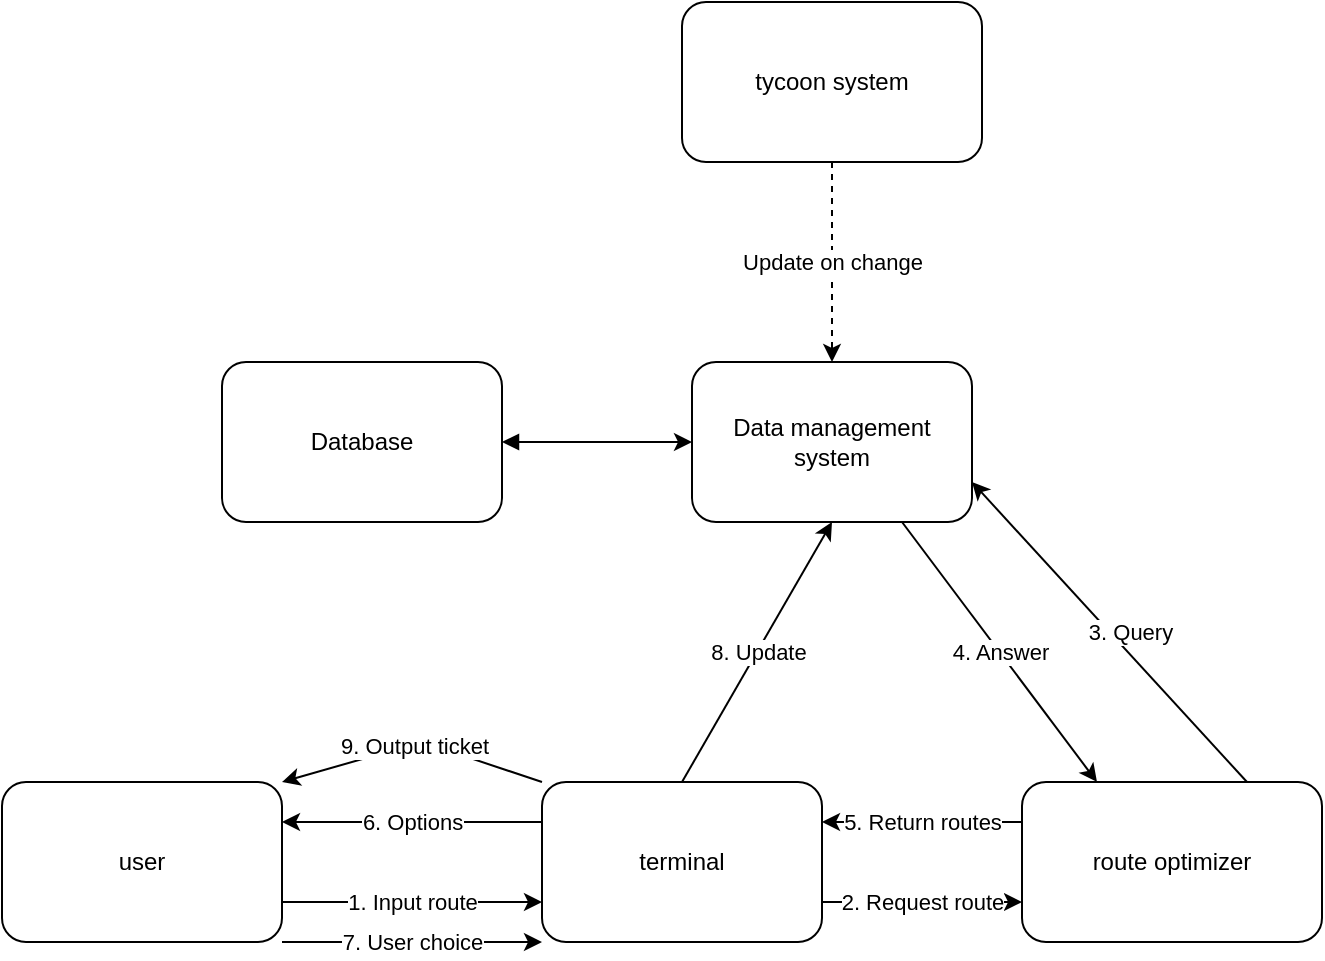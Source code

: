 <mxfile>
    <diagram id="Igzdm2kAWZUtrLHB0b_G" name="Page-1">
        <mxGraphModel dx="716" dy="907" grid="1" gridSize="10" guides="1" tooltips="1" connect="1" arrows="1" fold="1" page="1" pageScale="1" pageWidth="850" pageHeight="1100" math="0" shadow="0">
            <root>
                <mxCell id="0"/>
                <mxCell id="1" parent="0"/>
                <mxCell id="2" value="user" style="rounded=1;whiteSpace=wrap;html=1;" parent="1" vertex="1">
                    <mxGeometry x="100" y="580" width="140" height="80" as="geometry"/>
                </mxCell>
                <mxCell id="3" value="terminal" style="rounded=1;whiteSpace=wrap;html=1;" parent="1" vertex="1">
                    <mxGeometry x="370" y="580" width="140" height="80" as="geometry"/>
                </mxCell>
                <mxCell id="4" value="route optimizer" style="rounded=1;whiteSpace=wrap;html=1;" parent="1" vertex="1">
                    <mxGeometry x="610" y="580" width="150" height="80" as="geometry"/>
                </mxCell>
                <mxCell id="5" value="Data management system" style="rounded=1;whiteSpace=wrap;html=1;" parent="1" vertex="1">
                    <mxGeometry x="445" y="370" width="140" height="80" as="geometry"/>
                </mxCell>
                <mxCell id="6" value="tycoon system" style="rounded=1;whiteSpace=wrap;html=1;" parent="1" vertex="1">
                    <mxGeometry x="440" y="190" width="150" height="80" as="geometry"/>
                </mxCell>
                <mxCell id="7" value="" style="endArrow=classic;html=1;exitX=0.75;exitY=0;exitDx=0;exitDy=0;entryX=1;entryY=0.75;entryDx=0;entryDy=0;" parent="1" source="4" target="5" edge="1">
                    <mxGeometry relative="1" as="geometry">
                        <mxPoint x="715" y="409" as="sourcePoint"/>
                        <mxPoint x="815" y="409" as="targetPoint"/>
                        <Array as="points"/>
                    </mxGeometry>
                </mxCell>
                <mxCell id="8" value="3. Query" style="edgeLabel;resizable=0;html=1;align=center;verticalAlign=middle;rounded=1;" parent="7" connectable="0" vertex="1">
                    <mxGeometry relative="1" as="geometry">
                        <mxPoint x="10" as="offset"/>
                    </mxGeometry>
                </mxCell>
                <mxCell id="9" value="" style="endArrow=classic;html=1;exitX=0.5;exitY=0;exitDx=0;exitDy=0;entryX=0.5;entryY=1;entryDx=0;entryDy=0;" parent="1" source="3" target="5" edge="1">
                    <mxGeometry relative="1" as="geometry">
                        <mxPoint x="425" y="379" as="sourcePoint"/>
                        <mxPoint x="525" y="379" as="targetPoint"/>
                    </mxGeometry>
                </mxCell>
                <mxCell id="10" value="8. Update" style="edgeLabel;resizable=0;html=1;align=center;verticalAlign=middle;rounded=1;" parent="9" connectable="0" vertex="1">
                    <mxGeometry relative="1" as="geometry"/>
                </mxCell>
                <mxCell id="11" value="" style="endArrow=classic;html=1;exitX=0.75;exitY=1;exitDx=0;exitDy=0;entryX=0.25;entryY=0;entryDx=0;entryDy=0;" parent="1" source="5" target="4" edge="1">
                    <mxGeometry relative="1" as="geometry">
                        <mxPoint x="625" y="419" as="sourcePoint"/>
                        <mxPoint x="725" y="419" as="targetPoint"/>
                    </mxGeometry>
                </mxCell>
                <mxCell id="12" value="4. Answer" style="edgeLabel;resizable=0;html=1;align=center;verticalAlign=middle;rounded=1;" parent="11" connectable="0" vertex="1">
                    <mxGeometry relative="1" as="geometry"/>
                </mxCell>
                <mxCell id="13" value="" style="endArrow=classic;html=1;entryX=1;entryY=0.25;entryDx=0;entryDy=0;exitX=0;exitY=0.25;exitDx=0;exitDy=0;" parent="1" source="4" target="3" edge="1">
                    <mxGeometry relative="1" as="geometry">
                        <mxPoint x="505" y="560" as="sourcePoint"/>
                        <mxPoint x="605" y="560" as="targetPoint"/>
                    </mxGeometry>
                </mxCell>
                <mxCell id="14" value="5. Return routes" style="edgeLabel;resizable=0;html=1;align=center;verticalAlign=middle;rounded=1;" parent="13" connectable="0" vertex="1">
                    <mxGeometry relative="1" as="geometry"/>
                </mxCell>
                <mxCell id="15" value="" style="endArrow=classic;html=1;entryX=0;entryY=0.75;entryDx=0;entryDy=0;exitX=1;exitY=0.75;exitDx=0;exitDy=0;" parent="1" source="3" target="4" edge="1">
                    <mxGeometry relative="1" as="geometry">
                        <mxPoint x="570" y="670" as="sourcePoint"/>
                        <mxPoint x="450" y="670" as="targetPoint"/>
                    </mxGeometry>
                </mxCell>
                <mxCell id="16" value="2. Request route" style="edgeLabel;resizable=0;html=1;align=center;verticalAlign=middle;rounded=1;" parent="15" connectable="0" vertex="1">
                    <mxGeometry relative="1" as="geometry"/>
                </mxCell>
                <mxCell id="17" value="" style="endArrow=classic;html=1;exitX=0;exitY=0;exitDx=0;exitDy=0;entryX=1;entryY=0;entryDx=0;entryDy=0;" parent="1" source="3" target="2" edge="1">
                    <mxGeometry relative="1" as="geometry">
                        <mxPoint x="200" y="525" as="sourcePoint"/>
                        <mxPoint x="350" y="410" as="targetPoint"/>
                        <Array as="points">
                            <mxPoint x="310" y="560"/>
                        </Array>
                    </mxGeometry>
                </mxCell>
                <mxCell id="18" value="9. Output ticket" style="edgeLabel;resizable=0;html=1;align=center;verticalAlign=middle;rounded=1;" parent="17" connectable="0" vertex="1">
                    <mxGeometry relative="1" as="geometry"/>
                </mxCell>
                <mxCell id="19" value="" style="endArrow=classic;html=1;exitX=0;exitY=0.25;exitDx=0;exitDy=0;entryX=1;entryY=0.25;entryDx=0;entryDy=0;" parent="1" source="3" target="2" edge="1">
                    <mxGeometry relative="1" as="geometry">
                        <mxPoint x="150" y="497.5" as="sourcePoint"/>
                        <mxPoint x="300" y="382.5" as="targetPoint"/>
                    </mxGeometry>
                </mxCell>
                <mxCell id="20" value="6. Options" style="edgeLabel;resizable=0;html=1;align=center;verticalAlign=middle;rounded=1;" parent="19" connectable="0" vertex="1">
                    <mxGeometry relative="1" as="geometry"/>
                </mxCell>
                <mxCell id="21" value="" style="endArrow=classic;html=1;exitX=1;exitY=1;exitDx=0;exitDy=0;entryX=0;entryY=1;entryDx=0;entryDy=0;" parent="1" source="2" target="3" edge="1">
                    <mxGeometry relative="1" as="geometry">
                        <mxPoint x="420" y="740" as="sourcePoint"/>
                        <mxPoint x="370" y="760" as="targetPoint"/>
                        <Array as="points">
                            <mxPoint x="310" y="660"/>
                        </Array>
                    </mxGeometry>
                </mxCell>
                <mxCell id="22" value="7. User choice" style="edgeLabel;resizable=0;html=1;align=center;verticalAlign=middle;rounded=1;" parent="21" connectable="0" vertex="1">
                    <mxGeometry relative="1" as="geometry"/>
                </mxCell>
                <mxCell id="23" value="" style="endArrow=classic;html=1;entryX=0;entryY=0.75;entryDx=0;entryDy=0;exitX=1;exitY=0.75;exitDx=0;exitDy=0;" parent="1" source="2" target="3" edge="1">
                    <mxGeometry relative="1" as="geometry">
                        <mxPoint x="240" y="410" as="sourcePoint"/>
                        <mxPoint x="370" y="410" as="targetPoint"/>
                        <Array as="points"/>
                    </mxGeometry>
                </mxCell>
                <mxCell id="24" value="1. Input route" style="edgeLabel;resizable=0;html=1;align=center;verticalAlign=middle;rounded=1;" parent="23" connectable="0" vertex="1">
                    <mxGeometry relative="1" as="geometry"/>
                </mxCell>
                <mxCell id="25" value="" style="endArrow=classic;html=1;exitX=0.5;exitY=1;exitDx=0;exitDy=0;dashed=1;" parent="1" source="6" target="5" edge="1">
                    <mxGeometry relative="1" as="geometry">
                        <mxPoint x="520" y="400" as="sourcePoint"/>
                        <mxPoint x="520" y="330" as="targetPoint"/>
                        <Array as="points"/>
                    </mxGeometry>
                </mxCell>
                <mxCell id="26" value="Update on change" style="edgeLabel;resizable=0;html=1;align=center;verticalAlign=middle;rounded=1;" parent="25" connectable="0" vertex="1">
                    <mxGeometry relative="1" as="geometry"/>
                </mxCell>
                <mxCell id="27" value="Database" style="rounded=1;whiteSpace=wrap;html=1;" parent="1" vertex="1">
                    <mxGeometry x="210" y="370" width="140" height="80" as="geometry"/>
                </mxCell>
                <mxCell id="28" value="" style="edgeStyle=orthogonalEdgeStyle;html=1;endArrow=classic;elbow=vertical;startArrow=block;startFill=1;endFill=1;strokeColor=default;rounded=1;hachureGap=4;fontFamily=Helvetica;fontSource=https%3A%2F%2Ffonts.googleapis.com%2Fcss%3Ffamily%3DArchitects%2BDaughter;fontSize=11;entryX=0;entryY=0.5;entryDx=0;entryDy=0;exitX=1;exitY=0.5;exitDx=0;exitDy=0;" parent="1" source="27" target="5" edge="1">
                    <mxGeometry width="100" relative="1" as="geometry">
                        <mxPoint x="270" y="480" as="sourcePoint"/>
                        <mxPoint x="475" y="499" as="targetPoint"/>
                    </mxGeometry>
                </mxCell>
            </root>
        </mxGraphModel>
    </diagram>
</mxfile>